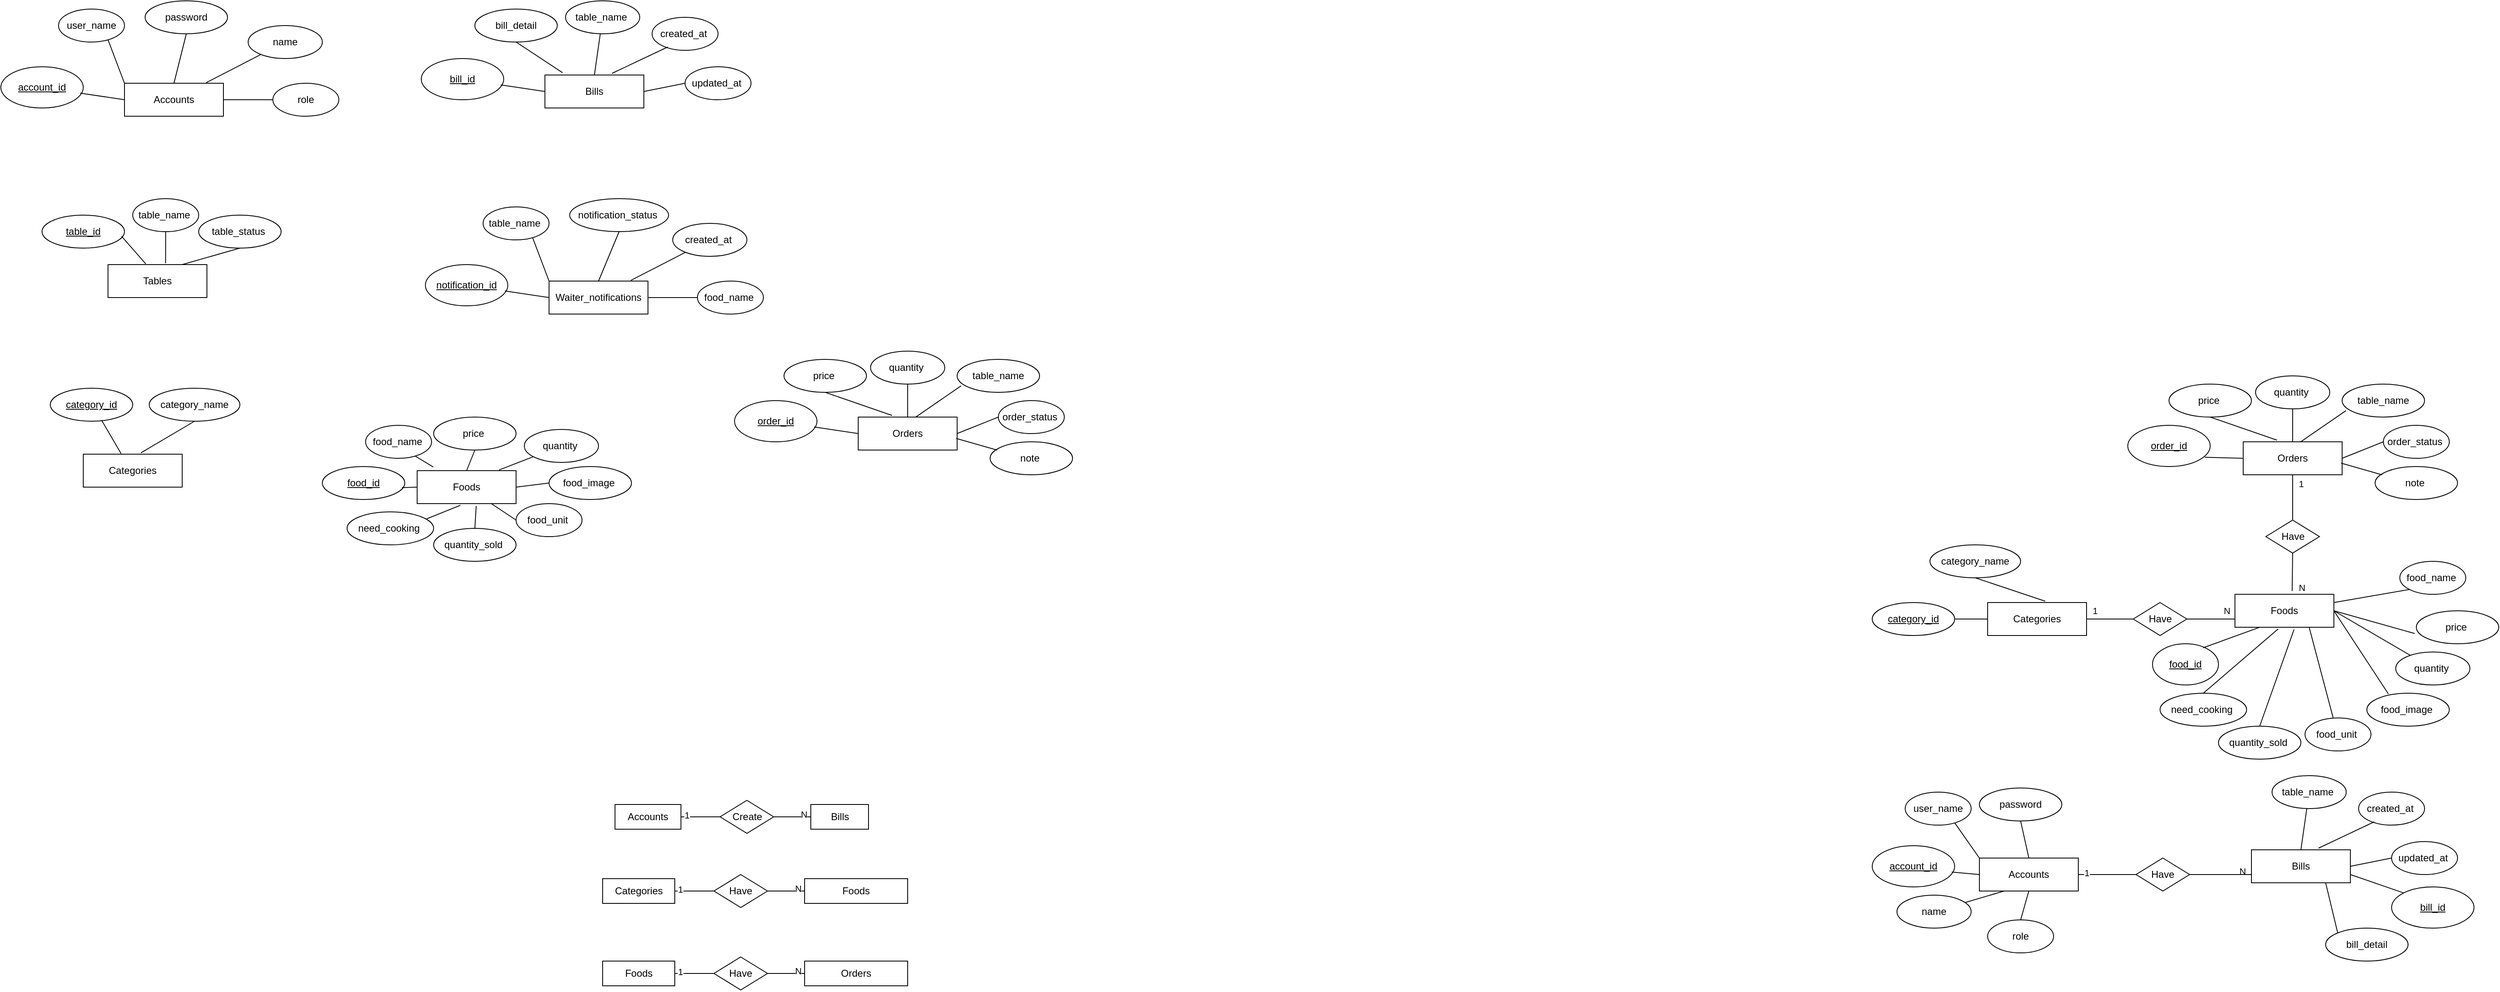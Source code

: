 <mxfile version="24.6.3" type="device">
  <diagram name="Page-1" id="W8HooTnJlvE_5pQ80Tjt">
    <mxGraphModel dx="733" dy="427" grid="1" gridSize="10" guides="1" tooltips="1" connect="1" arrows="1" fold="1" page="1" pageScale="1" pageWidth="850" pageHeight="1100" math="0" shadow="0">
      <root>
        <mxCell id="0" />
        <mxCell id="1" parent="0" />
        <mxCell id="m20pVpVRqxjRQ6zcthfO-1" value="Accounts" style="rounded=0;whiteSpace=wrap;html=1;" vertex="1" parent="1">
          <mxGeometry x="350" y="210" width="120" height="40" as="geometry" />
        </mxCell>
        <mxCell id="m20pVpVRqxjRQ6zcthfO-2" value="&lt;u&gt;account_id&lt;/u&gt;" style="ellipse;whiteSpace=wrap;html=1;" vertex="1" parent="1">
          <mxGeometry x="200" y="190" width="100" height="50" as="geometry" />
        </mxCell>
        <mxCell id="m20pVpVRqxjRQ6zcthfO-3" value="user_name" style="ellipse;whiteSpace=wrap;html=1;" vertex="1" parent="1">
          <mxGeometry x="270" y="120" width="80" height="40" as="geometry" />
        </mxCell>
        <mxCell id="m20pVpVRqxjRQ6zcthfO-4" value="password" style="ellipse;whiteSpace=wrap;html=1;" vertex="1" parent="1">
          <mxGeometry x="375" y="110" width="100" height="40" as="geometry" />
        </mxCell>
        <mxCell id="m20pVpVRqxjRQ6zcthfO-5" value="name" style="ellipse;whiteSpace=wrap;html=1;" vertex="1" parent="1">
          <mxGeometry x="500" y="140" width="90" height="40" as="geometry" />
        </mxCell>
        <mxCell id="m20pVpVRqxjRQ6zcthfO-6" value="role" style="ellipse;whiteSpace=wrap;html=1;" vertex="1" parent="1">
          <mxGeometry x="530" y="210" width="80" height="40" as="geometry" />
        </mxCell>
        <mxCell id="m20pVpVRqxjRQ6zcthfO-7" value="" style="endArrow=none;html=1;rounded=0;exitX=0.964;exitY=0.64;exitDx=0;exitDy=0;exitPerimeter=0;entryX=0;entryY=0.5;entryDx=0;entryDy=0;" edge="1" parent="1" source="m20pVpVRqxjRQ6zcthfO-2" target="m20pVpVRqxjRQ6zcthfO-1">
          <mxGeometry width="50" height="50" relative="1" as="geometry">
            <mxPoint x="340" y="300" as="sourcePoint" />
            <mxPoint x="390" y="250" as="targetPoint" />
          </mxGeometry>
        </mxCell>
        <mxCell id="m20pVpVRqxjRQ6zcthfO-8" value="" style="endArrow=none;html=1;rounded=0;exitX=0.75;exitY=0.93;exitDx=0;exitDy=0;exitPerimeter=0;entryX=0;entryY=0;entryDx=0;entryDy=0;" edge="1" parent="1" source="m20pVpVRqxjRQ6zcthfO-3" target="m20pVpVRqxjRQ6zcthfO-1">
          <mxGeometry width="50" height="50" relative="1" as="geometry">
            <mxPoint x="270" y="350" as="sourcePoint" />
            <mxPoint x="320" y="300" as="targetPoint" />
          </mxGeometry>
        </mxCell>
        <mxCell id="m20pVpVRqxjRQ6zcthfO-9" value="" style="endArrow=none;html=1;rounded=0;exitX=0.5;exitY=1;exitDx=0;exitDy=0;entryX=0.5;entryY=0;entryDx=0;entryDy=0;" edge="1" parent="1" source="m20pVpVRqxjRQ6zcthfO-4" target="m20pVpVRqxjRQ6zcthfO-1">
          <mxGeometry width="50" height="50" relative="1" as="geometry">
            <mxPoint x="340" y="300" as="sourcePoint" />
            <mxPoint x="390" y="250" as="targetPoint" />
          </mxGeometry>
        </mxCell>
        <mxCell id="m20pVpVRqxjRQ6zcthfO-10" value="" style="endArrow=none;html=1;rounded=0;exitX=0.827;exitY=-0.02;exitDx=0;exitDy=0;exitPerimeter=0;" edge="1" parent="1" source="m20pVpVRqxjRQ6zcthfO-1" target="m20pVpVRqxjRQ6zcthfO-5">
          <mxGeometry width="50" height="50" relative="1" as="geometry">
            <mxPoint x="200" y="350" as="sourcePoint" />
            <mxPoint x="250" y="300" as="targetPoint" />
          </mxGeometry>
        </mxCell>
        <mxCell id="m20pVpVRqxjRQ6zcthfO-11" value="" style="endArrow=none;html=1;rounded=0;exitX=1;exitY=0.5;exitDx=0;exitDy=0;entryX=0;entryY=0.5;entryDx=0;entryDy=0;" edge="1" parent="1" source="m20pVpVRqxjRQ6zcthfO-1" target="m20pVpVRqxjRQ6zcthfO-6">
          <mxGeometry width="50" height="50" relative="1" as="geometry">
            <mxPoint x="450" y="380" as="sourcePoint" />
            <mxPoint x="500" y="330" as="targetPoint" />
          </mxGeometry>
        </mxCell>
        <mxCell id="m20pVpVRqxjRQ6zcthfO-12" value="Bills" style="rounded=0;whiteSpace=wrap;html=1;" vertex="1" parent="1">
          <mxGeometry x="860" y="200" width="120" height="40" as="geometry" />
        </mxCell>
        <mxCell id="m20pVpVRqxjRQ6zcthfO-13" value="&lt;u&gt;bill_id&lt;/u&gt;" style="ellipse;whiteSpace=wrap;html=1;" vertex="1" parent="1">
          <mxGeometry x="710" y="180" width="100" height="50" as="geometry" />
        </mxCell>
        <mxCell id="m20pVpVRqxjRQ6zcthfO-15" value="&lt;span style=&quot;text-align: left; text-wrap: nowrap;&quot;&gt;bill_detail&lt;/span&gt;" style="ellipse;whiteSpace=wrap;html=1;" vertex="1" parent="1">
          <mxGeometry x="775" y="120" width="100" height="40" as="geometry" />
        </mxCell>
        <mxCell id="m20pVpVRqxjRQ6zcthfO-16" value="&lt;span style=&quot;text-align: left; text-wrap: nowrap;&quot;&gt;table_name&amp;nbsp;&lt;/span&gt;" style="ellipse;whiteSpace=wrap;html=1;" vertex="1" parent="1">
          <mxGeometry x="885" y="110" width="90" height="40" as="geometry" />
        </mxCell>
        <mxCell id="m20pVpVRqxjRQ6zcthfO-17" value="&lt;span style=&quot;text-align: left; text-wrap: nowrap;&quot;&gt;created_at&amp;nbsp;&lt;/span&gt;" style="ellipse;whiteSpace=wrap;html=1;" vertex="1" parent="1">
          <mxGeometry x="990" y="130" width="80" height="40" as="geometry" />
        </mxCell>
        <mxCell id="m20pVpVRqxjRQ6zcthfO-18" value="" style="endArrow=none;html=1;rounded=0;exitX=0.964;exitY=0.64;exitDx=0;exitDy=0;exitPerimeter=0;entryX=0;entryY=0.5;entryDx=0;entryDy=0;" edge="1" parent="1" source="m20pVpVRqxjRQ6zcthfO-13" target="m20pVpVRqxjRQ6zcthfO-12">
          <mxGeometry width="50" height="50" relative="1" as="geometry">
            <mxPoint x="850" y="290" as="sourcePoint" />
            <mxPoint x="900" y="240" as="targetPoint" />
          </mxGeometry>
        </mxCell>
        <mxCell id="m20pVpVRqxjRQ6zcthfO-20" value="" style="endArrow=none;html=1;rounded=0;exitX=0.5;exitY=1;exitDx=0;exitDy=0;entryX=0.178;entryY=-0.07;entryDx=0;entryDy=0;entryPerimeter=0;" edge="1" parent="1" source="m20pVpVRqxjRQ6zcthfO-15" target="m20pVpVRqxjRQ6zcthfO-12">
          <mxGeometry width="50" height="50" relative="1" as="geometry">
            <mxPoint x="850" y="290" as="sourcePoint" />
            <mxPoint x="900" y="240" as="targetPoint" />
          </mxGeometry>
        </mxCell>
        <mxCell id="m20pVpVRqxjRQ6zcthfO-21" value="" style="endArrow=none;html=1;rounded=0;exitX=0.5;exitY=0;exitDx=0;exitDy=0;" edge="1" parent="1" source="m20pVpVRqxjRQ6zcthfO-12" target="m20pVpVRqxjRQ6zcthfO-16">
          <mxGeometry width="50" height="50" relative="1" as="geometry">
            <mxPoint x="710" y="340" as="sourcePoint" />
            <mxPoint x="760" y="290" as="targetPoint" />
          </mxGeometry>
        </mxCell>
        <mxCell id="m20pVpVRqxjRQ6zcthfO-22" value="" style="endArrow=none;html=1;rounded=0;exitX=0.678;exitY=-0.05;exitDx=0;exitDy=0;entryX=0.238;entryY=0.9;entryDx=0;entryDy=0;exitPerimeter=0;entryPerimeter=0;" edge="1" parent="1" source="m20pVpVRqxjRQ6zcthfO-12" target="m20pVpVRqxjRQ6zcthfO-17">
          <mxGeometry width="50" height="50" relative="1" as="geometry">
            <mxPoint x="960" y="370" as="sourcePoint" />
            <mxPoint x="1010" y="320" as="targetPoint" />
          </mxGeometry>
        </mxCell>
        <mxCell id="m20pVpVRqxjRQ6zcthfO-23" value="&lt;span style=&quot;text-align: left; text-wrap: nowrap;&quot;&gt;updated_at&amp;nbsp;&lt;/span&gt;" style="ellipse;whiteSpace=wrap;html=1;" vertex="1" parent="1">
          <mxGeometry x="1030" y="190" width="80" height="40" as="geometry" />
        </mxCell>
        <mxCell id="m20pVpVRqxjRQ6zcthfO-24" value="" style="endArrow=none;html=1;rounded=0;entryX=1;entryY=0.5;entryDx=0;entryDy=0;exitX=0;exitY=0.5;exitDx=0;exitDy=0;" edge="1" parent="1" source="m20pVpVRqxjRQ6zcthfO-23" target="m20pVpVRqxjRQ6zcthfO-12">
          <mxGeometry width="50" height="50" relative="1" as="geometry">
            <mxPoint x="890" y="350" as="sourcePoint" />
            <mxPoint x="940" y="300" as="targetPoint" />
          </mxGeometry>
        </mxCell>
        <mxCell id="m20pVpVRqxjRQ6zcthfO-25" value="Tables" style="rounded=0;whiteSpace=wrap;html=1;" vertex="1" parent="1">
          <mxGeometry x="330" y="430" width="120" height="40" as="geometry" />
        </mxCell>
        <mxCell id="m20pVpVRqxjRQ6zcthfO-26" value="&lt;u&gt;table_id&lt;/u&gt;" style="ellipse;whiteSpace=wrap;html=1;" vertex="1" parent="1">
          <mxGeometry x="250" y="370" width="100" height="40" as="geometry" />
        </mxCell>
        <mxCell id="m20pVpVRqxjRQ6zcthfO-27" value="&lt;span style=&quot;text-align: left;&quot;&gt;table_name&amp;nbsp;&lt;/span&gt;" style="ellipse;whiteSpace=wrap;html=1;" vertex="1" parent="1">
          <mxGeometry x="360" y="350" width="80" height="40" as="geometry" />
        </mxCell>
        <mxCell id="m20pVpVRqxjRQ6zcthfO-28" value="&lt;span style=&quot;text-align: left;&quot;&gt;table_status&amp;nbsp;&lt;/span&gt;" style="ellipse;whiteSpace=wrap;html=1;" vertex="1" parent="1">
          <mxGeometry x="440" y="370" width="100" height="40" as="geometry" />
        </mxCell>
        <mxCell id="m20pVpVRqxjRQ6zcthfO-31" value="" style="endArrow=none;html=1;rounded=0;exitX=0.964;exitY=0.64;exitDx=0;exitDy=0;exitPerimeter=0;entryX=0.382;entryY=-0.02;entryDx=0;entryDy=0;entryPerimeter=0;" edge="1" parent="1" source="m20pVpVRqxjRQ6zcthfO-26" target="m20pVpVRqxjRQ6zcthfO-25">
          <mxGeometry width="50" height="50" relative="1" as="geometry">
            <mxPoint x="320" y="520" as="sourcePoint" />
            <mxPoint x="370" y="470" as="targetPoint" />
          </mxGeometry>
        </mxCell>
        <mxCell id="m20pVpVRqxjRQ6zcthfO-32" value="" style="endArrow=none;html=1;rounded=0;exitX=0.5;exitY=1;exitDx=0;exitDy=0;entryX=0.582;entryY=-0.04;entryDx=0;entryDy=0;entryPerimeter=0;" edge="1" parent="1" source="m20pVpVRqxjRQ6zcthfO-27" target="m20pVpVRqxjRQ6zcthfO-25">
          <mxGeometry width="50" height="50" relative="1" as="geometry">
            <mxPoint x="250" y="570" as="sourcePoint" />
            <mxPoint x="400" y="420" as="targetPoint" />
          </mxGeometry>
        </mxCell>
        <mxCell id="m20pVpVRqxjRQ6zcthfO-33" value="" style="endArrow=none;html=1;rounded=0;exitX=0.5;exitY=1;exitDx=0;exitDy=0;entryX=0.75;entryY=0;entryDx=0;entryDy=0;" edge="1" parent="1" source="m20pVpVRqxjRQ6zcthfO-28" target="m20pVpVRqxjRQ6zcthfO-25">
          <mxGeometry width="50" height="50" relative="1" as="geometry">
            <mxPoint x="320" y="520" as="sourcePoint" />
            <mxPoint x="370" y="470" as="targetPoint" />
          </mxGeometry>
        </mxCell>
        <mxCell id="m20pVpVRqxjRQ6zcthfO-36" value="&lt;span style=&quot;text-wrap: nowrap;&quot;&gt;Waiter_notifications&lt;/span&gt;" style="rounded=0;whiteSpace=wrap;html=1;" vertex="1" parent="1">
          <mxGeometry x="865" y="450" width="120" height="40" as="geometry" />
        </mxCell>
        <mxCell id="m20pVpVRqxjRQ6zcthfO-37" value="&lt;u&gt;notification_id&lt;/u&gt;" style="ellipse;whiteSpace=wrap;html=1;" vertex="1" parent="1">
          <mxGeometry x="715" y="430" width="100" height="50" as="geometry" />
        </mxCell>
        <mxCell id="m20pVpVRqxjRQ6zcthfO-38" value="&lt;span style=&quot;text-align: left;&quot;&gt;table_name&amp;nbsp;&lt;/span&gt;" style="ellipse;whiteSpace=wrap;html=1;" vertex="1" parent="1">
          <mxGeometry x="785" y="360" width="80" height="40" as="geometry" />
        </mxCell>
        <mxCell id="m20pVpVRqxjRQ6zcthfO-39" value="&lt;span style=&quot;text-align: left;&quot;&gt;notification_status&amp;nbsp;&lt;/span&gt;" style="ellipse;whiteSpace=wrap;html=1;" vertex="1" parent="1">
          <mxGeometry x="890" y="350" width="120" height="40" as="geometry" />
        </mxCell>
        <mxCell id="m20pVpVRqxjRQ6zcthfO-40" value="&lt;span style=&quot;text-align: left; text-wrap: nowrap;&quot;&gt;created_at&amp;nbsp;&lt;/span&gt;" style="ellipse;whiteSpace=wrap;html=1;" vertex="1" parent="1">
          <mxGeometry x="1015" y="380" width="90" height="40" as="geometry" />
        </mxCell>
        <mxCell id="m20pVpVRqxjRQ6zcthfO-41" value="&lt;span style=&quot;text-align: left;&quot;&gt;food_name&amp;nbsp;&lt;/span&gt;" style="ellipse;whiteSpace=wrap;html=1;" vertex="1" parent="1">
          <mxGeometry x="1045" y="450" width="80" height="40" as="geometry" />
        </mxCell>
        <mxCell id="m20pVpVRqxjRQ6zcthfO-42" value="" style="endArrow=none;html=1;rounded=0;exitX=0.964;exitY=0.64;exitDx=0;exitDy=0;exitPerimeter=0;entryX=0;entryY=0.5;entryDx=0;entryDy=0;" edge="1" parent="1" source="m20pVpVRqxjRQ6zcthfO-37" target="m20pVpVRqxjRQ6zcthfO-36">
          <mxGeometry width="50" height="50" relative="1" as="geometry">
            <mxPoint x="855" y="540" as="sourcePoint" />
            <mxPoint x="905" y="490" as="targetPoint" />
          </mxGeometry>
        </mxCell>
        <mxCell id="m20pVpVRqxjRQ6zcthfO-43" value="" style="endArrow=none;html=1;rounded=0;exitX=0.75;exitY=0.93;exitDx=0;exitDy=0;exitPerimeter=0;entryX=0;entryY=0;entryDx=0;entryDy=0;" edge="1" parent="1" source="m20pVpVRqxjRQ6zcthfO-38" target="m20pVpVRqxjRQ6zcthfO-36">
          <mxGeometry width="50" height="50" relative="1" as="geometry">
            <mxPoint x="785" y="590" as="sourcePoint" />
            <mxPoint x="835" y="540" as="targetPoint" />
          </mxGeometry>
        </mxCell>
        <mxCell id="m20pVpVRqxjRQ6zcthfO-44" value="" style="endArrow=none;html=1;rounded=0;exitX=0.5;exitY=1;exitDx=0;exitDy=0;entryX=0.5;entryY=0;entryDx=0;entryDy=0;" edge="1" parent="1" source="m20pVpVRqxjRQ6zcthfO-39" target="m20pVpVRqxjRQ6zcthfO-36">
          <mxGeometry width="50" height="50" relative="1" as="geometry">
            <mxPoint x="855" y="540" as="sourcePoint" />
            <mxPoint x="905" y="490" as="targetPoint" />
          </mxGeometry>
        </mxCell>
        <mxCell id="m20pVpVRqxjRQ6zcthfO-45" value="" style="endArrow=none;html=1;rounded=0;exitX=0.827;exitY=-0.02;exitDx=0;exitDy=0;exitPerimeter=0;" edge="1" parent="1" source="m20pVpVRqxjRQ6zcthfO-36" target="m20pVpVRqxjRQ6zcthfO-40">
          <mxGeometry width="50" height="50" relative="1" as="geometry">
            <mxPoint x="715" y="590" as="sourcePoint" />
            <mxPoint x="765" y="540" as="targetPoint" />
          </mxGeometry>
        </mxCell>
        <mxCell id="m20pVpVRqxjRQ6zcthfO-46" value="" style="endArrow=none;html=1;rounded=0;exitX=1;exitY=0.5;exitDx=0;exitDy=0;entryX=0;entryY=0.5;entryDx=0;entryDy=0;" edge="1" parent="1" source="m20pVpVRqxjRQ6zcthfO-36" target="m20pVpVRqxjRQ6zcthfO-41">
          <mxGeometry width="50" height="50" relative="1" as="geometry">
            <mxPoint x="965" y="620" as="sourcePoint" />
            <mxPoint x="1015" y="570" as="targetPoint" />
          </mxGeometry>
        </mxCell>
        <mxCell id="m20pVpVRqxjRQ6zcthfO-49" value="Categories" style="rounded=0;whiteSpace=wrap;html=1;" vertex="1" parent="1">
          <mxGeometry x="300" y="660" width="120" height="40" as="geometry" />
        </mxCell>
        <mxCell id="m20pVpVRqxjRQ6zcthfO-50" value="&lt;u&gt;category_id&lt;/u&gt;" style="ellipse;whiteSpace=wrap;html=1;" vertex="1" parent="1">
          <mxGeometry x="260" y="580" width="100" height="40" as="geometry" />
        </mxCell>
        <mxCell id="m20pVpVRqxjRQ6zcthfO-51" value="category_name" style="ellipse;whiteSpace=wrap;html=1;" vertex="1" parent="1">
          <mxGeometry x="380" y="580" width="110" height="40" as="geometry" />
        </mxCell>
        <mxCell id="m20pVpVRqxjRQ6zcthfO-53" value="" style="endArrow=none;html=1;rounded=0;exitX=0.622;exitY=0.968;exitDx=0;exitDy=0;exitPerimeter=0;entryX=0.382;entryY=-0.02;entryDx=0;entryDy=0;entryPerimeter=0;" edge="1" parent="1" source="m20pVpVRqxjRQ6zcthfO-50" target="m20pVpVRqxjRQ6zcthfO-49">
          <mxGeometry width="50" height="50" relative="1" as="geometry">
            <mxPoint x="290" y="750" as="sourcePoint" />
            <mxPoint x="340" y="700" as="targetPoint" />
          </mxGeometry>
        </mxCell>
        <mxCell id="m20pVpVRqxjRQ6zcthfO-54" value="" style="endArrow=none;html=1;rounded=0;exitX=0.5;exitY=1;exitDx=0;exitDy=0;entryX=0.582;entryY=-0.04;entryDx=0;entryDy=0;entryPerimeter=0;" edge="1" parent="1" source="m20pVpVRqxjRQ6zcthfO-51" target="m20pVpVRqxjRQ6zcthfO-49">
          <mxGeometry width="50" height="50" relative="1" as="geometry">
            <mxPoint x="220" y="800" as="sourcePoint" />
            <mxPoint x="370" y="650" as="targetPoint" />
          </mxGeometry>
        </mxCell>
        <mxCell id="m20pVpVRqxjRQ6zcthfO-56" value="Foods" style="rounded=0;whiteSpace=wrap;html=1;" vertex="1" parent="1">
          <mxGeometry x="705" y="680" width="120" height="40" as="geometry" />
        </mxCell>
        <mxCell id="m20pVpVRqxjRQ6zcthfO-57" value="&lt;u&gt;food_id&lt;/u&gt;" style="ellipse;whiteSpace=wrap;html=1;" vertex="1" parent="1">
          <mxGeometry x="590" y="675" width="100" height="40" as="geometry" />
        </mxCell>
        <mxCell id="m20pVpVRqxjRQ6zcthfO-58" value="&lt;span style=&quot;text-align: left; text-wrap: nowrap;&quot;&gt;food_name&amp;nbsp;&lt;/span&gt;" style="ellipse;whiteSpace=wrap;html=1;" vertex="1" parent="1">
          <mxGeometry x="642.5" y="625" width="80" height="40" as="geometry" />
        </mxCell>
        <mxCell id="m20pVpVRqxjRQ6zcthfO-59" value="&lt;span style=&quot;text-align: left; text-wrap: nowrap;&quot;&gt;price&amp;nbsp;&lt;/span&gt;" style="ellipse;whiteSpace=wrap;html=1;" vertex="1" parent="1">
          <mxGeometry x="725" y="615" width="100" height="40" as="geometry" />
        </mxCell>
        <mxCell id="m20pVpVRqxjRQ6zcthfO-60" value="&lt;span style=&quot;text-align: left; text-wrap: nowrap;&quot;&gt;quantity&amp;nbsp;&lt;/span&gt;" style="ellipse;whiteSpace=wrap;html=1;" vertex="1" parent="1">
          <mxGeometry x="835" y="630" width="90" height="40" as="geometry" />
        </mxCell>
        <mxCell id="m20pVpVRqxjRQ6zcthfO-61" value="&lt;span style=&quot;text-align: left; text-wrap: nowrap;&quot;&gt;need_cooking&amp;nbsp;&lt;/span&gt;" style="ellipse;whiteSpace=wrap;html=1;" vertex="1" parent="1">
          <mxGeometry x="620" y="730" width="105" height="40" as="geometry" />
        </mxCell>
        <mxCell id="m20pVpVRqxjRQ6zcthfO-62" value="" style="endArrow=none;html=1;rounded=0;exitX=0.964;exitY=0.64;exitDx=0;exitDy=0;exitPerimeter=0;entryX=0;entryY=0.5;entryDx=0;entryDy=0;" edge="1" parent="1" source="m20pVpVRqxjRQ6zcthfO-57" target="m20pVpVRqxjRQ6zcthfO-56">
          <mxGeometry width="50" height="50" relative="1" as="geometry">
            <mxPoint x="695" y="770" as="sourcePoint" />
            <mxPoint x="745" y="720" as="targetPoint" />
          </mxGeometry>
        </mxCell>
        <mxCell id="m20pVpVRqxjRQ6zcthfO-63" value="" style="endArrow=none;html=1;rounded=0;exitX=0.75;exitY=0.93;exitDx=0;exitDy=0;exitPerimeter=0;entryX=0.163;entryY=-0.11;entryDx=0;entryDy=0;entryPerimeter=0;" edge="1" parent="1" source="m20pVpVRqxjRQ6zcthfO-58" target="m20pVpVRqxjRQ6zcthfO-56">
          <mxGeometry width="50" height="50" relative="1" as="geometry">
            <mxPoint x="625" y="820" as="sourcePoint" />
            <mxPoint x="675" y="770" as="targetPoint" />
          </mxGeometry>
        </mxCell>
        <mxCell id="m20pVpVRqxjRQ6zcthfO-64" value="" style="endArrow=none;html=1;rounded=0;exitX=0.5;exitY=1;exitDx=0;exitDy=0;entryX=0.5;entryY=0;entryDx=0;entryDy=0;" edge="1" parent="1" source="m20pVpVRqxjRQ6zcthfO-59" target="m20pVpVRqxjRQ6zcthfO-56">
          <mxGeometry width="50" height="50" relative="1" as="geometry">
            <mxPoint x="695" y="770" as="sourcePoint" />
            <mxPoint x="745" y="720" as="targetPoint" />
          </mxGeometry>
        </mxCell>
        <mxCell id="m20pVpVRqxjRQ6zcthfO-65" value="" style="endArrow=none;html=1;rounded=0;exitX=0.827;exitY=-0.02;exitDx=0;exitDy=0;exitPerimeter=0;" edge="1" parent="1" source="m20pVpVRqxjRQ6zcthfO-56" target="m20pVpVRqxjRQ6zcthfO-60">
          <mxGeometry width="50" height="50" relative="1" as="geometry">
            <mxPoint x="555" y="820" as="sourcePoint" />
            <mxPoint x="605" y="770" as="targetPoint" />
          </mxGeometry>
        </mxCell>
        <mxCell id="m20pVpVRqxjRQ6zcthfO-66" value="" style="endArrow=none;html=1;rounded=0;exitX=0.437;exitY=1.05;exitDx=0;exitDy=0;exitPerimeter=0;entryX=0.919;entryY=0.212;entryDx=0;entryDy=0;entryPerimeter=0;" edge="1" parent="1" source="m20pVpVRqxjRQ6zcthfO-56" target="m20pVpVRqxjRQ6zcthfO-61">
          <mxGeometry width="50" height="50" relative="1" as="geometry">
            <mxPoint x="805" y="850" as="sourcePoint" />
            <mxPoint x="680" y="730" as="targetPoint" />
          </mxGeometry>
        </mxCell>
        <mxCell id="m20pVpVRqxjRQ6zcthfO-67" value="&lt;span style=&quot;text-align: left; text-wrap: nowrap;&quot;&gt;food_unit&amp;nbsp;&lt;/span&gt;" style="ellipse;whiteSpace=wrap;html=1;" vertex="1" parent="1">
          <mxGeometry x="825" y="720" width="80" height="40" as="geometry" />
        </mxCell>
        <mxCell id="m20pVpVRqxjRQ6zcthfO-68" value="" style="endArrow=none;html=1;rounded=0;entryX=0.75;entryY=1;entryDx=0;entryDy=0;exitX=0;exitY=0.5;exitDx=0;exitDy=0;" edge="1" parent="1" source="m20pVpVRqxjRQ6zcthfO-67" target="m20pVpVRqxjRQ6zcthfO-56">
          <mxGeometry width="50" height="50" relative="1" as="geometry">
            <mxPoint x="735" y="830" as="sourcePoint" />
            <mxPoint x="785" y="780" as="targetPoint" />
          </mxGeometry>
        </mxCell>
        <mxCell id="m20pVpVRqxjRQ6zcthfO-69" value="&lt;span style=&quot;text-align: left; text-wrap: nowrap;&quot;&gt;quantity_sold&amp;nbsp;&lt;/span&gt;" style="ellipse;whiteSpace=wrap;html=1;" vertex="1" parent="1">
          <mxGeometry x="725" y="750" width="100" height="40" as="geometry" />
        </mxCell>
        <mxCell id="m20pVpVRqxjRQ6zcthfO-70" value="&lt;span style=&quot;color: rgba(0, 0, 0, 0); font-family: monospace; font-size: 0px; text-align: start; text-wrap: nowrap;&quot;&gt;%3CmxGraphModel%3E%3Croot%3E%3CmxCell%20id%3D%220%22%2F%3E%3CmxCell%20id%3D%221%22%20parent%3D%220%22%2F%3E%3CmxCell%20id%3D%222%22%20value%3D%22%26lt%3Bspan%20style%3D%26quot%3Btext-align%3A%20left%3B%20text-wrap%3A%20nowrap%3B%26quot%3B%26gt%3Bquantity_sold%26amp%3Bnbsp%3B%26lt%3B%2Fspan%26gt%3B%22%20style%3D%22ellipse%3BwhiteSpace%3Dwrap%3Bhtml%3D1%3B%22%20vertex%3D%221%22%20parent%3D%221%22%3E%3CmxGeometry%20x%3D%22725%22%20y%3D%22780%22%20width%3D%22100%22%20height%3D%2240%22%20as%3D%22geometry%22%2F%3E%3C%2FmxCell%3E%3C%2Froot%3E%3C%2FmxGraphModel%3E&lt;/span&gt;&lt;span style=&quot;text-align: left; text-wrap: nowrap;&quot;&gt;food_image&amp;nbsp;&lt;/span&gt;" style="ellipse;whiteSpace=wrap;html=1;" vertex="1" parent="1">
          <mxGeometry x="865" y="675" width="100" height="40" as="geometry" />
        </mxCell>
        <mxCell id="m20pVpVRqxjRQ6zcthfO-71" value="" style="endArrow=none;html=1;rounded=0;exitX=1;exitY=0.5;exitDx=0;exitDy=0;entryX=0;entryY=0.5;entryDx=0;entryDy=0;" edge="1" parent="1" source="m20pVpVRqxjRQ6zcthfO-56" target="m20pVpVRqxjRQ6zcthfO-70">
          <mxGeometry width="50" height="50" relative="1" as="geometry">
            <mxPoint x="920" y="900" as="sourcePoint" />
            <mxPoint x="970" y="850" as="targetPoint" />
          </mxGeometry>
        </mxCell>
        <mxCell id="m20pVpVRqxjRQ6zcthfO-72" value="" style="endArrow=none;html=1;rounded=0;entryX=0.597;entryY=1.07;entryDx=0;entryDy=0;entryPerimeter=0;exitX=0.5;exitY=0;exitDx=0;exitDy=0;" edge="1" parent="1" source="m20pVpVRqxjRQ6zcthfO-69" target="m20pVpVRqxjRQ6zcthfO-56">
          <mxGeometry width="50" height="50" relative="1" as="geometry">
            <mxPoint x="720" y="890" as="sourcePoint" />
            <mxPoint x="770" y="840" as="targetPoint" />
          </mxGeometry>
        </mxCell>
        <mxCell id="m20pVpVRqxjRQ6zcthfO-73" value="Orders" style="rounded=0;whiteSpace=wrap;html=1;" vertex="1" parent="1">
          <mxGeometry x="1240" y="615" width="120" height="40" as="geometry" />
        </mxCell>
        <mxCell id="m20pVpVRqxjRQ6zcthfO-74" value="&lt;u&gt;order_id&lt;/u&gt;" style="ellipse;whiteSpace=wrap;html=1;" vertex="1" parent="1">
          <mxGeometry x="1090" y="595" width="100" height="50" as="geometry" />
        </mxCell>
        <mxCell id="m20pVpVRqxjRQ6zcthfO-76" value="&lt;span style=&quot;text-align: left; text-wrap: nowrap;&quot;&gt;price&amp;nbsp;&lt;/span&gt;" style="ellipse;whiteSpace=wrap;html=1;" vertex="1" parent="1">
          <mxGeometry x="1150" y="545" width="100" height="40" as="geometry" />
        </mxCell>
        <mxCell id="m20pVpVRqxjRQ6zcthfO-77" value="&lt;span style=&quot;text-align: left; text-wrap: nowrap;&quot;&gt;quantity&amp;nbsp;&lt;/span&gt;" style="ellipse;whiteSpace=wrap;html=1;" vertex="1" parent="1">
          <mxGeometry x="1255" y="535" width="90" height="40" as="geometry" />
        </mxCell>
        <mxCell id="m20pVpVRqxjRQ6zcthfO-79" value="" style="endArrow=none;html=1;rounded=0;exitX=0.964;exitY=0.64;exitDx=0;exitDy=0;exitPerimeter=0;entryX=0;entryY=0.5;entryDx=0;entryDy=0;" edge="1" parent="1" source="m20pVpVRqxjRQ6zcthfO-74" target="m20pVpVRqxjRQ6zcthfO-73">
          <mxGeometry width="50" height="50" relative="1" as="geometry">
            <mxPoint x="1230" y="705" as="sourcePoint" />
            <mxPoint x="1280" y="655" as="targetPoint" />
          </mxGeometry>
        </mxCell>
        <mxCell id="m20pVpVRqxjRQ6zcthfO-81" value="" style="endArrow=none;html=1;rounded=0;exitX=0.5;exitY=1;exitDx=0;exitDy=0;" edge="1" parent="1" source="m20pVpVRqxjRQ6zcthfO-76">
          <mxGeometry width="50" height="50" relative="1" as="geometry">
            <mxPoint x="1230" y="705" as="sourcePoint" />
            <mxPoint x="1281" y="613" as="targetPoint" />
          </mxGeometry>
        </mxCell>
        <mxCell id="m20pVpVRqxjRQ6zcthfO-82" value="" style="endArrow=none;html=1;rounded=0;exitX=0.5;exitY=0;exitDx=0;exitDy=0;" edge="1" parent="1" source="m20pVpVRqxjRQ6zcthfO-73" target="m20pVpVRqxjRQ6zcthfO-77">
          <mxGeometry width="50" height="50" relative="1" as="geometry">
            <mxPoint x="1090" y="755" as="sourcePoint" />
            <mxPoint x="1140" y="705" as="targetPoint" />
          </mxGeometry>
        </mxCell>
        <mxCell id="m20pVpVRqxjRQ6zcthfO-84" value="&lt;span style=&quot;text-align: left; text-wrap: nowrap;&quot;&gt;order_status&amp;nbsp;&lt;/span&gt;" style="ellipse;whiteSpace=wrap;html=1;" vertex="1" parent="1">
          <mxGeometry x="1410" y="595" width="80" height="40" as="geometry" />
        </mxCell>
        <mxCell id="m20pVpVRqxjRQ6zcthfO-85" value="" style="endArrow=none;html=1;rounded=0;entryX=1;entryY=0.5;entryDx=0;entryDy=0;exitX=0;exitY=0.5;exitDx=0;exitDy=0;" edge="1" parent="1" source="m20pVpVRqxjRQ6zcthfO-84" target="m20pVpVRqxjRQ6zcthfO-73">
          <mxGeometry width="50" height="50" relative="1" as="geometry">
            <mxPoint x="1270" y="765" as="sourcePoint" />
            <mxPoint x="1320" y="715" as="targetPoint" />
          </mxGeometry>
        </mxCell>
        <mxCell id="m20pVpVRqxjRQ6zcthfO-86" value="&lt;span style=&quot;text-align: left; text-wrap: nowrap;&quot;&gt;note&amp;nbsp;&lt;/span&gt;" style="ellipse;whiteSpace=wrap;html=1;" vertex="1" parent="1">
          <mxGeometry x="1400" y="645" width="100" height="40" as="geometry" />
        </mxCell>
        <mxCell id="m20pVpVRqxjRQ6zcthfO-87" value="table_name" style="ellipse;whiteSpace=wrap;html=1;" vertex="1" parent="1">
          <mxGeometry x="1360" y="545" width="100" height="40" as="geometry" />
        </mxCell>
        <mxCell id="m20pVpVRqxjRQ6zcthfO-88" value="" style="endArrow=none;html=1;rounded=0;exitX=0.578;exitY=0.007;exitDx=0;exitDy=0;entryX=0.047;entryY=0.804;entryDx=0;entryDy=0;exitPerimeter=0;entryPerimeter=0;" edge="1" parent="1" source="m20pVpVRqxjRQ6zcthfO-73" target="m20pVpVRqxjRQ6zcthfO-87">
          <mxGeometry width="50" height="50" relative="1" as="geometry">
            <mxPoint x="1455" y="835" as="sourcePoint" />
            <mxPoint x="1505" y="785" as="targetPoint" />
          </mxGeometry>
        </mxCell>
        <mxCell id="m20pVpVRqxjRQ6zcthfO-89" value="" style="endArrow=none;html=1;rounded=0;entryX=0.99;entryY=0.647;entryDx=0;entryDy=0;entryPerimeter=0;exitX=0.087;exitY=0.254;exitDx=0;exitDy=0;exitPerimeter=0;" edge="1" parent="1" source="m20pVpVRqxjRQ6zcthfO-86" target="m20pVpVRqxjRQ6zcthfO-73">
          <mxGeometry width="50" height="50" relative="1" as="geometry">
            <mxPoint x="1255" y="825" as="sourcePoint" />
            <mxPoint x="1305" y="775" as="targetPoint" />
          </mxGeometry>
        </mxCell>
        <mxCell id="m20pVpVRqxjRQ6zcthfO-90" value="Accounts" style="rounded=0;whiteSpace=wrap;html=1;" vertex="1" parent="1">
          <mxGeometry x="945" y="1085" width="80" height="30" as="geometry" />
        </mxCell>
        <mxCell id="m20pVpVRqxjRQ6zcthfO-91" value="Create" style="rhombus;whiteSpace=wrap;html=1;" vertex="1" parent="1">
          <mxGeometry x="1072.5" y="1080" width="65" height="40" as="geometry" />
        </mxCell>
        <mxCell id="m20pVpVRqxjRQ6zcthfO-92" value="Bills" style="rounded=0;whiteSpace=wrap;html=1;" vertex="1" parent="1">
          <mxGeometry x="1182.5" y="1085" width="70" height="30" as="geometry" />
        </mxCell>
        <mxCell id="m20pVpVRqxjRQ6zcthfO-93" value="" style="endArrow=none;html=1;rounded=0;exitX=1;exitY=0.5;exitDx=0;exitDy=0;entryX=0;entryY=0.5;entryDx=0;entryDy=0;" edge="1" parent="1" source="m20pVpVRqxjRQ6zcthfO-90" target="m20pVpVRqxjRQ6zcthfO-91">
          <mxGeometry width="50" height="50" relative="1" as="geometry">
            <mxPoint x="945" y="1050" as="sourcePoint" />
            <mxPoint x="995" y="1000" as="targetPoint" />
          </mxGeometry>
        </mxCell>
        <mxCell id="m20pVpVRqxjRQ6zcthfO-94" value="1" style="edgeLabel;html=1;align=center;verticalAlign=middle;resizable=0;points=[];" vertex="1" connectable="0" parent="m20pVpVRqxjRQ6zcthfO-93">
          <mxGeometry x="-0.722" y="2" relative="1" as="geometry">
            <mxPoint as="offset" />
          </mxGeometry>
        </mxCell>
        <mxCell id="m20pVpVRqxjRQ6zcthfO-95" value="" style="endArrow=none;html=1;rounded=0;exitX=1;exitY=0.5;exitDx=0;exitDy=0;entryX=0;entryY=0.5;entryDx=0;entryDy=0;" edge="1" parent="1" source="m20pVpVRqxjRQ6zcthfO-91" target="m20pVpVRqxjRQ6zcthfO-92">
          <mxGeometry width="50" height="50" relative="1" as="geometry">
            <mxPoint x="1205" y="1040" as="sourcePoint" />
            <mxPoint x="1255" y="990" as="targetPoint" />
          </mxGeometry>
        </mxCell>
        <mxCell id="m20pVpVRqxjRQ6zcthfO-96" value="N" style="edgeLabel;html=1;align=center;verticalAlign=middle;resizable=0;points=[];" vertex="1" connectable="0" parent="m20pVpVRqxjRQ6zcthfO-95">
          <mxGeometry x="0.627" y="3" relative="1" as="geometry">
            <mxPoint as="offset" />
          </mxGeometry>
        </mxCell>
        <mxCell id="m20pVpVRqxjRQ6zcthfO-111" value="Categories" style="rounded=0;whiteSpace=wrap;html=1;" vertex="1" parent="1">
          <mxGeometry x="930" y="1175" width="87.5" height="30" as="geometry" />
        </mxCell>
        <mxCell id="m20pVpVRqxjRQ6zcthfO-112" value="Have" style="rhombus;whiteSpace=wrap;html=1;" vertex="1" parent="1">
          <mxGeometry x="1065" y="1170" width="65" height="40" as="geometry" />
        </mxCell>
        <mxCell id="m20pVpVRqxjRQ6zcthfO-113" value="Foods" style="rounded=0;whiteSpace=wrap;html=1;" vertex="1" parent="1">
          <mxGeometry x="1175" y="1175" width="125" height="30" as="geometry" />
        </mxCell>
        <mxCell id="m20pVpVRqxjRQ6zcthfO-114" value="" style="endArrow=none;html=1;rounded=0;exitX=1;exitY=0.5;exitDx=0;exitDy=0;entryX=0;entryY=0.5;entryDx=0;entryDy=0;" edge="1" parent="1" source="m20pVpVRqxjRQ6zcthfO-111" target="m20pVpVRqxjRQ6zcthfO-112">
          <mxGeometry width="50" height="50" relative="1" as="geometry">
            <mxPoint x="937.5" y="1140" as="sourcePoint" />
            <mxPoint x="987.5" y="1090" as="targetPoint" />
          </mxGeometry>
        </mxCell>
        <mxCell id="m20pVpVRqxjRQ6zcthfO-115" value="1" style="edgeLabel;html=1;align=center;verticalAlign=middle;resizable=0;points=[];" vertex="1" connectable="0" parent="m20pVpVRqxjRQ6zcthfO-114">
          <mxGeometry x="-0.722" y="2" relative="1" as="geometry">
            <mxPoint as="offset" />
          </mxGeometry>
        </mxCell>
        <mxCell id="m20pVpVRqxjRQ6zcthfO-116" value="" style="endArrow=none;html=1;rounded=0;exitX=1;exitY=0.5;exitDx=0;exitDy=0;entryX=0;entryY=0.5;entryDx=0;entryDy=0;" edge="1" parent="1" source="m20pVpVRqxjRQ6zcthfO-112" target="m20pVpVRqxjRQ6zcthfO-113">
          <mxGeometry width="50" height="50" relative="1" as="geometry">
            <mxPoint x="1197.5" y="1130" as="sourcePoint" />
            <mxPoint x="1247.5" y="1080" as="targetPoint" />
          </mxGeometry>
        </mxCell>
        <mxCell id="m20pVpVRqxjRQ6zcthfO-117" value="N" style="edgeLabel;html=1;align=center;verticalAlign=middle;resizable=0;points=[];" vertex="1" connectable="0" parent="m20pVpVRqxjRQ6zcthfO-116">
          <mxGeometry x="0.627" y="3" relative="1" as="geometry">
            <mxPoint as="offset" />
          </mxGeometry>
        </mxCell>
        <mxCell id="m20pVpVRqxjRQ6zcthfO-118" value="&lt;br&gt;&lt;span style=&quot;color: rgb(0, 0, 0); font-family: Helvetica; font-size: 12px; font-style: normal; font-variant-ligatures: normal; font-variant-caps: normal; font-weight: 400; letter-spacing: normal; orphans: 2; text-indent: 0px; text-transform: none; widows: 2; word-spacing: 0px; -webkit-text-stroke-width: 0px; white-space: normal; background-color: rgb(251, 251, 251); text-decoration-thickness: initial; text-decoration-style: initial; text-decoration-color: initial; float: none; display: inline !important;&quot;&gt;Foods&lt;/span&gt;&lt;div&gt;&lt;br/&gt;&lt;/div&gt;" style="rounded=0;whiteSpace=wrap;html=1;align=center;" vertex="1" parent="1">
          <mxGeometry x="930" y="1275" width="87.5" height="30" as="geometry" />
        </mxCell>
        <mxCell id="m20pVpVRqxjRQ6zcthfO-119" value="Have" style="rhombus;whiteSpace=wrap;html=1;" vertex="1" parent="1">
          <mxGeometry x="1065" y="1270" width="65" height="40" as="geometry" />
        </mxCell>
        <mxCell id="m20pVpVRqxjRQ6zcthfO-120" value="Orders" style="rounded=0;whiteSpace=wrap;html=1;" vertex="1" parent="1">
          <mxGeometry x="1175" y="1275" width="125" height="30" as="geometry" />
        </mxCell>
        <mxCell id="m20pVpVRqxjRQ6zcthfO-121" value="" style="endArrow=none;html=1;rounded=0;exitX=1;exitY=0.5;exitDx=0;exitDy=0;entryX=0;entryY=0.5;entryDx=0;entryDy=0;" edge="1" parent="1" source="m20pVpVRqxjRQ6zcthfO-118" target="m20pVpVRqxjRQ6zcthfO-119">
          <mxGeometry width="50" height="50" relative="1" as="geometry">
            <mxPoint x="937.5" y="1240" as="sourcePoint" />
            <mxPoint x="987.5" y="1190" as="targetPoint" />
          </mxGeometry>
        </mxCell>
        <mxCell id="m20pVpVRqxjRQ6zcthfO-122" value="1" style="edgeLabel;html=1;align=center;verticalAlign=middle;resizable=0;points=[];" vertex="1" connectable="0" parent="m20pVpVRqxjRQ6zcthfO-121">
          <mxGeometry x="-0.722" y="2" relative="1" as="geometry">
            <mxPoint as="offset" />
          </mxGeometry>
        </mxCell>
        <mxCell id="m20pVpVRqxjRQ6zcthfO-123" value="" style="endArrow=none;html=1;rounded=0;exitX=1;exitY=0.5;exitDx=0;exitDy=0;entryX=0;entryY=0.5;entryDx=0;entryDy=0;" edge="1" parent="1" source="m20pVpVRqxjRQ6zcthfO-119" target="m20pVpVRqxjRQ6zcthfO-120">
          <mxGeometry width="50" height="50" relative="1" as="geometry">
            <mxPoint x="1197.5" y="1230" as="sourcePoint" />
            <mxPoint x="1247.5" y="1180" as="targetPoint" />
          </mxGeometry>
        </mxCell>
        <mxCell id="m20pVpVRqxjRQ6zcthfO-124" value="N" style="edgeLabel;html=1;align=center;verticalAlign=middle;resizable=0;points=[];" vertex="1" connectable="0" parent="m20pVpVRqxjRQ6zcthfO-123">
          <mxGeometry x="0.627" y="3" relative="1" as="geometry">
            <mxPoint as="offset" />
          </mxGeometry>
        </mxCell>
        <mxCell id="m20pVpVRqxjRQ6zcthfO-125" value="Accounts" style="rounded=0;whiteSpace=wrap;html=1;" vertex="1" parent="1">
          <mxGeometry x="2600" y="1150" width="120" height="40" as="geometry" />
        </mxCell>
        <mxCell id="m20pVpVRqxjRQ6zcthfO-126" value="&lt;u&gt;account_id&lt;/u&gt;" style="ellipse;whiteSpace=wrap;html=1;" vertex="1" parent="1">
          <mxGeometry x="2470" y="1135" width="100" height="50" as="geometry" />
        </mxCell>
        <mxCell id="m20pVpVRqxjRQ6zcthfO-127" value="user_name" style="ellipse;whiteSpace=wrap;html=1;" vertex="1" parent="1">
          <mxGeometry x="2510" y="1070" width="80" height="40" as="geometry" />
        </mxCell>
        <mxCell id="m20pVpVRqxjRQ6zcthfO-128" value="password" style="ellipse;whiteSpace=wrap;html=1;" vertex="1" parent="1">
          <mxGeometry x="2600" y="1065" width="100" height="40" as="geometry" />
        </mxCell>
        <mxCell id="m20pVpVRqxjRQ6zcthfO-129" value="name" style="ellipse;whiteSpace=wrap;html=1;" vertex="1" parent="1">
          <mxGeometry x="2500" y="1195" width="90" height="40" as="geometry" />
        </mxCell>
        <mxCell id="m20pVpVRqxjRQ6zcthfO-130" value="role" style="ellipse;whiteSpace=wrap;html=1;" vertex="1" parent="1">
          <mxGeometry x="2610" y="1225" width="80" height="40" as="geometry" />
        </mxCell>
        <mxCell id="m20pVpVRqxjRQ6zcthfO-131" value="" style="endArrow=none;html=1;rounded=0;exitX=0.964;exitY=0.64;exitDx=0;exitDy=0;exitPerimeter=0;entryX=0;entryY=0.5;entryDx=0;entryDy=0;" edge="1" parent="1" source="m20pVpVRqxjRQ6zcthfO-126" target="m20pVpVRqxjRQ6zcthfO-125">
          <mxGeometry width="50" height="50" relative="1" as="geometry">
            <mxPoint x="2580" y="1250" as="sourcePoint" />
            <mxPoint x="2630" y="1200" as="targetPoint" />
          </mxGeometry>
        </mxCell>
        <mxCell id="m20pVpVRqxjRQ6zcthfO-132" value="" style="endArrow=none;html=1;rounded=0;exitX=0.75;exitY=0.93;exitDx=0;exitDy=0;exitPerimeter=0;entryX=0;entryY=0;entryDx=0;entryDy=0;" edge="1" parent="1" source="m20pVpVRqxjRQ6zcthfO-127" target="m20pVpVRqxjRQ6zcthfO-125">
          <mxGeometry width="50" height="50" relative="1" as="geometry">
            <mxPoint x="2510" y="1300" as="sourcePoint" />
            <mxPoint x="2560" y="1250" as="targetPoint" />
          </mxGeometry>
        </mxCell>
        <mxCell id="m20pVpVRqxjRQ6zcthfO-133" value="" style="endArrow=none;html=1;rounded=0;exitX=0.5;exitY=1;exitDx=0;exitDy=0;entryX=0.5;entryY=0;entryDx=0;entryDy=0;" edge="1" parent="1" source="m20pVpVRqxjRQ6zcthfO-128" target="m20pVpVRqxjRQ6zcthfO-125">
          <mxGeometry width="50" height="50" relative="1" as="geometry">
            <mxPoint x="2580" y="1250" as="sourcePoint" />
            <mxPoint x="2630" y="1200" as="targetPoint" />
          </mxGeometry>
        </mxCell>
        <mxCell id="m20pVpVRqxjRQ6zcthfO-134" value="" style="endArrow=none;html=1;rounded=0;exitX=0.25;exitY=1;exitDx=0;exitDy=0;" edge="1" parent="1" source="m20pVpVRqxjRQ6zcthfO-125" target="m20pVpVRqxjRQ6zcthfO-129">
          <mxGeometry width="50" height="50" relative="1" as="geometry">
            <mxPoint x="2610" y="1195" as="sourcePoint" />
            <mxPoint x="2490" y="1250" as="targetPoint" />
          </mxGeometry>
        </mxCell>
        <mxCell id="m20pVpVRqxjRQ6zcthfO-135" value="" style="endArrow=none;html=1;rounded=0;exitX=0.5;exitY=1;exitDx=0;exitDy=0;entryX=0.5;entryY=0;entryDx=0;entryDy=0;" edge="1" parent="1" source="m20pVpVRqxjRQ6zcthfO-125" target="m20pVpVRqxjRQ6zcthfO-130">
          <mxGeometry width="50" height="50" relative="1" as="geometry">
            <mxPoint x="2690" y="1330" as="sourcePoint" />
            <mxPoint x="2740" y="1280" as="targetPoint" />
          </mxGeometry>
        </mxCell>
        <mxCell id="m20pVpVRqxjRQ6zcthfO-136" value="Bills" style="rounded=0;whiteSpace=wrap;html=1;" vertex="1" parent="1">
          <mxGeometry x="2930" y="1140" width="120" height="40" as="geometry" />
        </mxCell>
        <mxCell id="m20pVpVRqxjRQ6zcthfO-137" value="&lt;u&gt;bill_id&lt;/u&gt;" style="ellipse;whiteSpace=wrap;html=1;" vertex="1" parent="1">
          <mxGeometry x="3100" y="1185" width="100" height="50" as="geometry" />
        </mxCell>
        <mxCell id="m20pVpVRqxjRQ6zcthfO-138" value="&lt;span style=&quot;text-align: left; text-wrap: nowrap;&quot;&gt;bill_detail&lt;/span&gt;" style="ellipse;whiteSpace=wrap;html=1;" vertex="1" parent="1">
          <mxGeometry x="3020" y="1235" width="100" height="40" as="geometry" />
        </mxCell>
        <mxCell id="m20pVpVRqxjRQ6zcthfO-139" value="&lt;span style=&quot;text-align: left; text-wrap: nowrap;&quot;&gt;table_name&amp;nbsp;&lt;/span&gt;" style="ellipse;whiteSpace=wrap;html=1;" vertex="1" parent="1">
          <mxGeometry x="2955" y="1050" width="90" height="40" as="geometry" />
        </mxCell>
        <mxCell id="m20pVpVRqxjRQ6zcthfO-140" value="&lt;span style=&quot;text-align: left; text-wrap: nowrap;&quot;&gt;created_at&amp;nbsp;&lt;/span&gt;" style="ellipse;whiteSpace=wrap;html=1;" vertex="1" parent="1">
          <mxGeometry x="3060" y="1070" width="80" height="40" as="geometry" />
        </mxCell>
        <mxCell id="m20pVpVRqxjRQ6zcthfO-141" value="" style="endArrow=none;html=1;rounded=0;exitX=0;exitY=0;exitDx=0;exitDy=0;entryX=1;entryY=0.75;entryDx=0;entryDy=0;" edge="1" parent="1" source="m20pVpVRqxjRQ6zcthfO-137" target="m20pVpVRqxjRQ6zcthfO-136">
          <mxGeometry width="50" height="50" relative="1" as="geometry">
            <mxPoint x="2920" y="1230" as="sourcePoint" />
            <mxPoint x="2970" y="1180" as="targetPoint" />
          </mxGeometry>
        </mxCell>
        <mxCell id="m20pVpVRqxjRQ6zcthfO-142" value="" style="endArrow=none;html=1;rounded=0;exitX=0;exitY=0;exitDx=0;exitDy=0;entryX=0.75;entryY=1;entryDx=0;entryDy=0;" edge="1" parent="1" source="m20pVpVRqxjRQ6zcthfO-138" target="m20pVpVRqxjRQ6zcthfO-136">
          <mxGeometry width="50" height="50" relative="1" as="geometry">
            <mxPoint x="2920" y="1230" as="sourcePoint" />
            <mxPoint x="2970" y="1180" as="targetPoint" />
          </mxGeometry>
        </mxCell>
        <mxCell id="m20pVpVRqxjRQ6zcthfO-143" value="" style="endArrow=none;html=1;rounded=0;exitX=0.5;exitY=0;exitDx=0;exitDy=0;" edge="1" parent="1" source="m20pVpVRqxjRQ6zcthfO-136" target="m20pVpVRqxjRQ6zcthfO-139">
          <mxGeometry width="50" height="50" relative="1" as="geometry">
            <mxPoint x="2780" y="1280" as="sourcePoint" />
            <mxPoint x="2830" y="1230" as="targetPoint" />
          </mxGeometry>
        </mxCell>
        <mxCell id="m20pVpVRqxjRQ6zcthfO-144" value="" style="endArrow=none;html=1;rounded=0;exitX=0.678;exitY=-0.05;exitDx=0;exitDy=0;entryX=0.238;entryY=0.9;entryDx=0;entryDy=0;exitPerimeter=0;entryPerimeter=0;" edge="1" parent="1" source="m20pVpVRqxjRQ6zcthfO-136" target="m20pVpVRqxjRQ6zcthfO-140">
          <mxGeometry width="50" height="50" relative="1" as="geometry">
            <mxPoint x="3030" y="1310" as="sourcePoint" />
            <mxPoint x="3080" y="1260" as="targetPoint" />
          </mxGeometry>
        </mxCell>
        <mxCell id="m20pVpVRqxjRQ6zcthfO-145" value="&lt;span style=&quot;text-align: left; text-wrap: nowrap;&quot;&gt;updated_at&amp;nbsp;&lt;/span&gt;" style="ellipse;whiteSpace=wrap;html=1;" vertex="1" parent="1">
          <mxGeometry x="3100" y="1130" width="80" height="40" as="geometry" />
        </mxCell>
        <mxCell id="m20pVpVRqxjRQ6zcthfO-146" value="" style="endArrow=none;html=1;rounded=0;entryX=1;entryY=0.5;entryDx=0;entryDy=0;exitX=0;exitY=0.5;exitDx=0;exitDy=0;" edge="1" parent="1" source="m20pVpVRqxjRQ6zcthfO-145" target="m20pVpVRqxjRQ6zcthfO-136">
          <mxGeometry width="50" height="50" relative="1" as="geometry">
            <mxPoint x="2960" y="1290" as="sourcePoint" />
            <mxPoint x="3010" y="1240" as="targetPoint" />
          </mxGeometry>
        </mxCell>
        <mxCell id="m20pVpVRqxjRQ6zcthfO-147" value="Have" style="rhombus;whiteSpace=wrap;html=1;" vertex="1" parent="1">
          <mxGeometry x="2790" y="1150" width="65" height="40" as="geometry" />
        </mxCell>
        <mxCell id="m20pVpVRqxjRQ6zcthfO-148" value="" style="endArrow=none;html=1;rounded=0;exitX=1;exitY=0.5;exitDx=0;exitDy=0;entryX=0;entryY=0.5;entryDx=0;entryDy=0;" edge="1" parent="1" target="m20pVpVRqxjRQ6zcthfO-147" source="m20pVpVRqxjRQ6zcthfO-125">
          <mxGeometry width="50" height="50" relative="1" as="geometry">
            <mxPoint x="2720" y="1170" as="sourcePoint" />
            <mxPoint x="2689.5" y="1070" as="targetPoint" />
          </mxGeometry>
        </mxCell>
        <mxCell id="m20pVpVRqxjRQ6zcthfO-149" value="1" style="edgeLabel;html=1;align=center;verticalAlign=middle;resizable=0;points=[];" vertex="1" connectable="0" parent="m20pVpVRqxjRQ6zcthfO-148">
          <mxGeometry x="-0.722" y="2" relative="1" as="geometry">
            <mxPoint as="offset" />
          </mxGeometry>
        </mxCell>
        <mxCell id="m20pVpVRqxjRQ6zcthfO-150" value="N" style="edgeLabel;html=1;align=center;verticalAlign=middle;resizable=0;points=[];" vertex="1" connectable="0" parent="1">
          <mxGeometry x="2869.143" y="1167.0" as="geometry">
            <mxPoint x="50" y="-1" as="offset" />
          </mxGeometry>
        </mxCell>
        <mxCell id="m20pVpVRqxjRQ6zcthfO-151" value="" style="endArrow=none;html=1;rounded=0;exitX=1;exitY=0.5;exitDx=0;exitDy=0;entryX=0;entryY=0.75;entryDx=0;entryDy=0;" edge="1" parent="1" source="m20pVpVRqxjRQ6zcthfO-147" target="m20pVpVRqxjRQ6zcthfO-136">
          <mxGeometry width="50" height="50" relative="1" as="geometry">
            <mxPoint x="2920" y="1245" as="sourcePoint" />
            <mxPoint x="2970" y="1195" as="targetPoint" />
          </mxGeometry>
        </mxCell>
        <mxCell id="m20pVpVRqxjRQ6zcthfO-152" value="Categories" style="rounded=0;whiteSpace=wrap;html=1;" vertex="1" parent="1">
          <mxGeometry x="2610" y="840" width="120" height="40" as="geometry" />
        </mxCell>
        <mxCell id="m20pVpVRqxjRQ6zcthfO-153" value="&lt;u&gt;category_id&lt;/u&gt;" style="ellipse;whiteSpace=wrap;html=1;" vertex="1" parent="1">
          <mxGeometry x="2470" y="840" width="100" height="40" as="geometry" />
        </mxCell>
        <mxCell id="m20pVpVRqxjRQ6zcthfO-154" value="category_name" style="ellipse;whiteSpace=wrap;html=1;" vertex="1" parent="1">
          <mxGeometry x="2540" y="770" width="110" height="40" as="geometry" />
        </mxCell>
        <mxCell id="m20pVpVRqxjRQ6zcthfO-155" value="" style="endArrow=none;html=1;rounded=0;exitX=1;exitY=0.5;exitDx=0;exitDy=0;entryX=0;entryY=0.5;entryDx=0;entryDy=0;" edge="1" parent="1" source="m20pVpVRqxjRQ6zcthfO-153" target="m20pVpVRqxjRQ6zcthfO-152">
          <mxGeometry width="50" height="50" relative="1" as="geometry">
            <mxPoint x="2600" y="930" as="sourcePoint" />
            <mxPoint x="2650" y="880" as="targetPoint" />
          </mxGeometry>
        </mxCell>
        <mxCell id="m20pVpVRqxjRQ6zcthfO-156" value="" style="endArrow=none;html=1;rounded=0;exitX=0.5;exitY=1;exitDx=0;exitDy=0;entryX=0.582;entryY=-0.04;entryDx=0;entryDy=0;entryPerimeter=0;" edge="1" parent="1" source="m20pVpVRqxjRQ6zcthfO-154" target="m20pVpVRqxjRQ6zcthfO-152">
          <mxGeometry width="50" height="50" relative="1" as="geometry">
            <mxPoint x="2530" y="980" as="sourcePoint" />
            <mxPoint x="2680" y="830" as="targetPoint" />
          </mxGeometry>
        </mxCell>
        <mxCell id="m20pVpVRqxjRQ6zcthfO-157" value="Foods" style="rounded=0;whiteSpace=wrap;html=1;" vertex="1" parent="1">
          <mxGeometry x="2910" y="830" width="120" height="40" as="geometry" />
        </mxCell>
        <mxCell id="m20pVpVRqxjRQ6zcthfO-158" value="&lt;u&gt;food_id&lt;/u&gt;" style="ellipse;whiteSpace=wrap;html=1;" vertex="1" parent="1">
          <mxGeometry x="2810" y="890" width="80" height="50" as="geometry" />
        </mxCell>
        <mxCell id="m20pVpVRqxjRQ6zcthfO-159" value="&lt;span style=&quot;text-align: left; text-wrap: nowrap;&quot;&gt;food_name&amp;nbsp;&lt;/span&gt;" style="ellipse;whiteSpace=wrap;html=1;" vertex="1" parent="1">
          <mxGeometry x="3110" y="790" width="80" height="40" as="geometry" />
        </mxCell>
        <mxCell id="m20pVpVRqxjRQ6zcthfO-160" value="&lt;span style=&quot;text-align: left; text-wrap: nowrap;&quot;&gt;price&amp;nbsp;&lt;/span&gt;" style="ellipse;whiteSpace=wrap;html=1;" vertex="1" parent="1">
          <mxGeometry x="3130" y="850" width="100" height="40" as="geometry" />
        </mxCell>
        <mxCell id="m20pVpVRqxjRQ6zcthfO-161" value="&lt;span style=&quot;text-align: left; text-wrap: nowrap;&quot;&gt;quantity&amp;nbsp;&lt;/span&gt;" style="ellipse;whiteSpace=wrap;html=1;" vertex="1" parent="1">
          <mxGeometry x="3105" y="900" width="90" height="40" as="geometry" />
        </mxCell>
        <mxCell id="m20pVpVRqxjRQ6zcthfO-162" value="&lt;span style=&quot;text-align: left; text-wrap: nowrap;&quot;&gt;need_cooking&amp;nbsp;&lt;/span&gt;" style="ellipse;whiteSpace=wrap;html=1;" vertex="1" parent="1">
          <mxGeometry x="2819.14" y="950" width="105" height="40" as="geometry" />
        </mxCell>
        <mxCell id="m20pVpVRqxjRQ6zcthfO-163" value="" style="endArrow=none;html=1;rounded=0;exitX=0.768;exitY=0.098;exitDx=0;exitDy=0;exitPerimeter=0;entryX=0.25;entryY=1;entryDx=0;entryDy=0;" edge="1" parent="1" source="m20pVpVRqxjRQ6zcthfO-158" target="m20pVpVRqxjRQ6zcthfO-157">
          <mxGeometry width="50" height="50" relative="1" as="geometry">
            <mxPoint x="2900" y="920" as="sourcePoint" />
            <mxPoint x="2950" y="870" as="targetPoint" />
          </mxGeometry>
        </mxCell>
        <mxCell id="m20pVpVRqxjRQ6zcthfO-164" value="" style="endArrow=none;html=1;rounded=0;exitX=0;exitY=1;exitDx=0;exitDy=0;entryX=1;entryY=0.25;entryDx=0;entryDy=0;" edge="1" parent="1" source="m20pVpVRqxjRQ6zcthfO-159" target="m20pVpVRqxjRQ6zcthfO-157">
          <mxGeometry width="50" height="50" relative="1" as="geometry">
            <mxPoint x="2830" y="970" as="sourcePoint" />
            <mxPoint x="2880" y="920" as="targetPoint" />
          </mxGeometry>
        </mxCell>
        <mxCell id="m20pVpVRqxjRQ6zcthfO-165" value="" style="endArrow=none;html=1;rounded=0;exitX=-0.019;exitY=0.69;exitDx=0;exitDy=0;entryX=1;entryY=0.5;entryDx=0;entryDy=0;exitPerimeter=0;" edge="1" parent="1" source="m20pVpVRqxjRQ6zcthfO-160" target="m20pVpVRqxjRQ6zcthfO-157">
          <mxGeometry width="50" height="50" relative="1" as="geometry">
            <mxPoint x="2900" y="920" as="sourcePoint" />
            <mxPoint x="2950" y="870" as="targetPoint" />
          </mxGeometry>
        </mxCell>
        <mxCell id="m20pVpVRqxjRQ6zcthfO-166" value="" style="endArrow=none;html=1;rounded=0;exitX=1;exitY=0.5;exitDx=0;exitDy=0;" edge="1" parent="1" source="m20pVpVRqxjRQ6zcthfO-157" target="m20pVpVRqxjRQ6zcthfO-161">
          <mxGeometry width="50" height="50" relative="1" as="geometry">
            <mxPoint x="2760" y="970" as="sourcePoint" />
            <mxPoint x="2810" y="920" as="targetPoint" />
          </mxGeometry>
        </mxCell>
        <mxCell id="m20pVpVRqxjRQ6zcthfO-167" value="" style="endArrow=none;html=1;rounded=0;exitX=0.437;exitY=1.05;exitDx=0;exitDy=0;entryX=0.5;entryY=0;entryDx=0;entryDy=0;exitPerimeter=0;" edge="1" parent="1" source="m20pVpVRqxjRQ6zcthfO-157" target="m20pVpVRqxjRQ6zcthfO-162">
          <mxGeometry width="50" height="50" relative="1" as="geometry">
            <mxPoint x="3010" y="1000" as="sourcePoint" />
            <mxPoint x="3060" y="950" as="targetPoint" />
          </mxGeometry>
        </mxCell>
        <mxCell id="m20pVpVRqxjRQ6zcthfO-168" value="&lt;span style=&quot;text-align: left; text-wrap: nowrap;&quot;&gt;food_unit&amp;nbsp;&lt;/span&gt;" style="ellipse;whiteSpace=wrap;html=1;" vertex="1" parent="1">
          <mxGeometry x="2995" y="980" width="80" height="40" as="geometry" />
        </mxCell>
        <mxCell id="m20pVpVRqxjRQ6zcthfO-169" value="" style="endArrow=none;html=1;rounded=0;entryX=0.75;entryY=1;entryDx=0;entryDy=0;exitX=0.426;exitY=-0.007;exitDx=0;exitDy=0;exitPerimeter=0;" edge="1" parent="1" source="m20pVpVRqxjRQ6zcthfO-168" target="m20pVpVRqxjRQ6zcthfO-157">
          <mxGeometry width="50" height="50" relative="1" as="geometry">
            <mxPoint x="2940" y="980" as="sourcePoint" />
            <mxPoint x="2990" y="930" as="targetPoint" />
          </mxGeometry>
        </mxCell>
        <mxCell id="m20pVpVRqxjRQ6zcthfO-170" value="&lt;span style=&quot;text-align: left; text-wrap: nowrap;&quot;&gt;quantity_sold&amp;nbsp;&lt;/span&gt;" style="ellipse;whiteSpace=wrap;html=1;" vertex="1" parent="1">
          <mxGeometry x="2890" y="990" width="100" height="40" as="geometry" />
        </mxCell>
        <mxCell id="m20pVpVRqxjRQ6zcthfO-171" value="&lt;span style=&quot;color: rgba(0, 0, 0, 0); font-family: monospace; font-size: 0px; text-align: start; text-wrap: nowrap;&quot;&gt;%3CmxGraphModel%3E%3Croot%3E%3CmxCell%20id%3D%220%22%2F%3E%3CmxCell%20id%3D%221%22%20parent%3D%220%22%2F%3E%3CmxCell%20id%3D%222%22%20value%3D%22%26lt%3Bspan%20style%3D%26quot%3Btext-align%3A%20left%3B%20text-wrap%3A%20nowrap%3B%26quot%3B%26gt%3Bquantity_sold%26amp%3Bnbsp%3B%26lt%3B%2Fspan%26gt%3B%22%20style%3D%22ellipse%3BwhiteSpace%3Dwrap%3Bhtml%3D1%3B%22%20vertex%3D%221%22%20parent%3D%221%22%3E%3CmxGeometry%20x%3D%22725%22%20y%3D%22780%22%20width%3D%22100%22%20height%3D%2240%22%20as%3D%22geometry%22%2F%3E%3C%2FmxCell%3E%3C%2Froot%3E%3C%2FmxGraphModel%3E&lt;/span&gt;&lt;span style=&quot;text-align: left; text-wrap: nowrap;&quot;&gt;food_image&amp;nbsp;&lt;/span&gt;" style="ellipse;whiteSpace=wrap;html=1;" vertex="1" parent="1">
          <mxGeometry x="3070" y="950" width="100" height="40" as="geometry" />
        </mxCell>
        <mxCell id="m20pVpVRqxjRQ6zcthfO-172" value="" style="endArrow=none;html=1;rounded=0;exitX=1;exitY=0.5;exitDx=0;exitDy=0;entryX=0.261;entryY=0.021;entryDx=0;entryDy=0;entryPerimeter=0;" edge="1" parent="1" source="m20pVpVRqxjRQ6zcthfO-157" target="m20pVpVRqxjRQ6zcthfO-171">
          <mxGeometry width="50" height="50" relative="1" as="geometry">
            <mxPoint x="3125" y="1050" as="sourcePoint" />
            <mxPoint x="3175" y="1000" as="targetPoint" />
          </mxGeometry>
        </mxCell>
        <mxCell id="m20pVpVRqxjRQ6zcthfO-173" value="" style="endArrow=none;html=1;rounded=0;entryX=0.597;entryY=1.07;entryDx=0;entryDy=0;entryPerimeter=0;exitX=0.5;exitY=0;exitDx=0;exitDy=0;" edge="1" parent="1" source="m20pVpVRqxjRQ6zcthfO-170" target="m20pVpVRqxjRQ6zcthfO-157">
          <mxGeometry width="50" height="50" relative="1" as="geometry">
            <mxPoint x="2925" y="1040" as="sourcePoint" />
            <mxPoint x="2975" y="990" as="targetPoint" />
          </mxGeometry>
        </mxCell>
        <mxCell id="m20pVpVRqxjRQ6zcthfO-174" value="Have" style="rhombus;whiteSpace=wrap;html=1;" vertex="1" parent="1">
          <mxGeometry x="2786.64" y="840" width="65" height="40" as="geometry" />
        </mxCell>
        <mxCell id="m20pVpVRqxjRQ6zcthfO-176" value="" style="endArrow=none;html=1;rounded=0;exitX=1;exitY=0.5;exitDx=0;exitDy=0;entryX=0;entryY=0.75;entryDx=0;entryDy=0;" edge="1" parent="1" source="m20pVpVRqxjRQ6zcthfO-174" target="m20pVpVRqxjRQ6zcthfO-157">
          <mxGeometry width="50" height="50" relative="1" as="geometry">
            <mxPoint x="2843.68" y="800" as="sourcePoint" />
            <mxPoint x="2821.18" y="860" as="targetPoint" />
          </mxGeometry>
        </mxCell>
        <mxCell id="m20pVpVRqxjRQ6zcthfO-177" value="N" style="edgeLabel;html=1;align=center;verticalAlign=middle;resizable=0;points=[];" vertex="1" connectable="0" parent="m20pVpVRqxjRQ6zcthfO-176">
          <mxGeometry x="0.627" y="3" relative="1" as="geometry">
            <mxPoint x="1" y="-7" as="offset" />
          </mxGeometry>
        </mxCell>
        <mxCell id="m20pVpVRqxjRQ6zcthfO-178" value="" style="endArrow=none;html=1;rounded=0;exitX=1;exitY=0.5;exitDx=0;exitDy=0;entryX=0;entryY=0.5;entryDx=0;entryDy=0;" edge="1" parent="1" source="m20pVpVRqxjRQ6zcthfO-152" target="m20pVpVRqxjRQ6zcthfO-174">
          <mxGeometry width="50" height="50" relative="1" as="geometry">
            <mxPoint x="2640" y="930" as="sourcePoint" />
            <mxPoint x="2690" y="880" as="targetPoint" />
          </mxGeometry>
        </mxCell>
        <mxCell id="m20pVpVRqxjRQ6zcthfO-198" value="1" style="edgeLabel;html=1;align=center;verticalAlign=middle;resizable=0;points=[];" vertex="1" connectable="0" parent="m20pVpVRqxjRQ6zcthfO-178">
          <mxGeometry x="-0.731" y="3" relative="1" as="geometry">
            <mxPoint x="2" y="-7" as="offset" />
          </mxGeometry>
        </mxCell>
        <mxCell id="m20pVpVRqxjRQ6zcthfO-179" value="Orders" style="rounded=0;whiteSpace=wrap;html=1;" vertex="1" parent="1">
          <mxGeometry x="2920" y="645" width="120" height="40" as="geometry" />
        </mxCell>
        <mxCell id="m20pVpVRqxjRQ6zcthfO-180" value="&lt;u&gt;order_id&lt;/u&gt;" style="ellipse;whiteSpace=wrap;html=1;" vertex="1" parent="1">
          <mxGeometry x="2780" y="625" width="100" height="50" as="geometry" />
        </mxCell>
        <mxCell id="m20pVpVRqxjRQ6zcthfO-181" value="&lt;span style=&quot;text-align: left; text-wrap: nowrap;&quot;&gt;price&amp;nbsp;&lt;/span&gt;" style="ellipse;whiteSpace=wrap;html=1;" vertex="1" parent="1">
          <mxGeometry x="2830" y="575" width="100" height="40" as="geometry" />
        </mxCell>
        <mxCell id="m20pVpVRqxjRQ6zcthfO-182" value="&lt;span style=&quot;text-align: left; text-wrap: nowrap;&quot;&gt;quantity&amp;nbsp;&lt;/span&gt;" style="ellipse;whiteSpace=wrap;html=1;" vertex="1" parent="1">
          <mxGeometry x="2935" y="565" width="90" height="40" as="geometry" />
        </mxCell>
        <mxCell id="m20pVpVRqxjRQ6zcthfO-183" value="" style="endArrow=none;html=1;rounded=0;exitX=0.933;exitY=0.775;exitDx=0;exitDy=0;exitPerimeter=0;entryX=0;entryY=0.5;entryDx=0;entryDy=0;" edge="1" parent="1" source="m20pVpVRqxjRQ6zcthfO-180" target="m20pVpVRqxjRQ6zcthfO-179">
          <mxGeometry width="50" height="50" relative="1" as="geometry">
            <mxPoint x="2866.4" y="657" as="sourcePoint" />
            <mxPoint x="2960" y="685" as="targetPoint" />
          </mxGeometry>
        </mxCell>
        <mxCell id="m20pVpVRqxjRQ6zcthfO-184" value="" style="endArrow=none;html=1;rounded=0;exitX=0.5;exitY=1;exitDx=0;exitDy=0;" edge="1" parent="1" source="m20pVpVRqxjRQ6zcthfO-181">
          <mxGeometry width="50" height="50" relative="1" as="geometry">
            <mxPoint x="2910" y="735" as="sourcePoint" />
            <mxPoint x="2961" y="643" as="targetPoint" />
          </mxGeometry>
        </mxCell>
        <mxCell id="m20pVpVRqxjRQ6zcthfO-185" value="" style="endArrow=none;html=1;rounded=0;exitX=0.5;exitY=0;exitDx=0;exitDy=0;" edge="1" parent="1" source="m20pVpVRqxjRQ6zcthfO-179" target="m20pVpVRqxjRQ6zcthfO-182">
          <mxGeometry width="50" height="50" relative="1" as="geometry">
            <mxPoint x="2770" y="785" as="sourcePoint" />
            <mxPoint x="2820" y="735" as="targetPoint" />
          </mxGeometry>
        </mxCell>
        <mxCell id="m20pVpVRqxjRQ6zcthfO-186" value="&lt;span style=&quot;text-align: left; text-wrap: nowrap;&quot;&gt;order_status&amp;nbsp;&lt;/span&gt;" style="ellipse;whiteSpace=wrap;html=1;" vertex="1" parent="1">
          <mxGeometry x="3090" y="625" width="80" height="40" as="geometry" />
        </mxCell>
        <mxCell id="m20pVpVRqxjRQ6zcthfO-187" value="" style="endArrow=none;html=1;rounded=0;entryX=1;entryY=0.5;entryDx=0;entryDy=0;exitX=0;exitY=0.5;exitDx=0;exitDy=0;" edge="1" parent="1" source="m20pVpVRqxjRQ6zcthfO-186" target="m20pVpVRqxjRQ6zcthfO-179">
          <mxGeometry width="50" height="50" relative="1" as="geometry">
            <mxPoint x="2950" y="795" as="sourcePoint" />
            <mxPoint x="3000" y="745" as="targetPoint" />
          </mxGeometry>
        </mxCell>
        <mxCell id="m20pVpVRqxjRQ6zcthfO-188" value="&lt;span style=&quot;text-align: left; text-wrap: nowrap;&quot;&gt;note&amp;nbsp;&lt;/span&gt;" style="ellipse;whiteSpace=wrap;html=1;" vertex="1" parent="1">
          <mxGeometry x="3080" y="675" width="100" height="40" as="geometry" />
        </mxCell>
        <mxCell id="m20pVpVRqxjRQ6zcthfO-189" value="table_name" style="ellipse;whiteSpace=wrap;html=1;" vertex="1" parent="1">
          <mxGeometry x="3040" y="575" width="100" height="40" as="geometry" />
        </mxCell>
        <mxCell id="m20pVpVRqxjRQ6zcthfO-190" value="" style="endArrow=none;html=1;rounded=0;exitX=0.578;exitY=0.007;exitDx=0;exitDy=0;entryX=0.047;entryY=0.804;entryDx=0;entryDy=0;exitPerimeter=0;entryPerimeter=0;" edge="1" parent="1" source="m20pVpVRqxjRQ6zcthfO-179" target="m20pVpVRqxjRQ6zcthfO-189">
          <mxGeometry width="50" height="50" relative="1" as="geometry">
            <mxPoint x="3135" y="865" as="sourcePoint" />
            <mxPoint x="3185" y="815" as="targetPoint" />
          </mxGeometry>
        </mxCell>
        <mxCell id="m20pVpVRqxjRQ6zcthfO-191" value="" style="endArrow=none;html=1;rounded=0;entryX=0.99;entryY=0.647;entryDx=0;entryDy=0;entryPerimeter=0;exitX=0.087;exitY=0.254;exitDx=0;exitDy=0;exitPerimeter=0;" edge="1" parent="1" source="m20pVpVRqxjRQ6zcthfO-188" target="m20pVpVRqxjRQ6zcthfO-179">
          <mxGeometry width="50" height="50" relative="1" as="geometry">
            <mxPoint x="2935" y="855" as="sourcePoint" />
            <mxPoint x="2985" y="805" as="targetPoint" />
          </mxGeometry>
        </mxCell>
        <mxCell id="m20pVpVRqxjRQ6zcthfO-193" value="Have" style="rhombus;whiteSpace=wrap;html=1;" vertex="1" parent="1">
          <mxGeometry x="2947.5" y="740" width="65" height="40" as="geometry" />
        </mxCell>
        <mxCell id="m20pVpVRqxjRQ6zcthfO-194" value="" style="endArrow=none;html=1;rounded=0;exitX=0.5;exitY=1;exitDx=0;exitDy=0;entryX=0.5;entryY=0;entryDx=0;entryDy=0;" edge="1" parent="1" target="m20pVpVRqxjRQ6zcthfO-193" source="m20pVpVRqxjRQ6zcthfO-179">
          <mxGeometry width="50" height="50" relative="1" as="geometry">
            <mxPoint x="2883" y="750" as="sourcePoint" />
            <mxPoint x="2852.5" y="650" as="targetPoint" />
          </mxGeometry>
        </mxCell>
        <mxCell id="m20pVpVRqxjRQ6zcthfO-195" value="1" style="edgeLabel;html=1;align=center;verticalAlign=middle;resizable=0;points=[];" vertex="1" connectable="0" parent="m20pVpVRqxjRQ6zcthfO-194">
          <mxGeometry x="-0.722" y="2" relative="1" as="geometry">
            <mxPoint x="8" y="3" as="offset" />
          </mxGeometry>
        </mxCell>
        <mxCell id="m20pVpVRqxjRQ6zcthfO-196" value="" style="endArrow=none;html=1;rounded=0;exitX=0.5;exitY=1;exitDx=0;exitDy=0;entryX=0.578;entryY=-0.1;entryDx=0;entryDy=0;entryPerimeter=0;" edge="1" parent="1" source="m20pVpVRqxjRQ6zcthfO-193" target="m20pVpVRqxjRQ6zcthfO-157">
          <mxGeometry width="50" height="50" relative="1" as="geometry">
            <mxPoint x="3062.5" y="690" as="sourcePoint" />
            <mxPoint x="3040" y="750" as="targetPoint" />
          </mxGeometry>
        </mxCell>
        <mxCell id="m20pVpVRqxjRQ6zcthfO-197" value="N" style="edgeLabel;html=1;align=center;verticalAlign=middle;resizable=0;points=[];" vertex="1" connectable="0" parent="m20pVpVRqxjRQ6zcthfO-196">
          <mxGeometry x="0.627" y="3" relative="1" as="geometry">
            <mxPoint x="8" y="4" as="offset" />
          </mxGeometry>
        </mxCell>
      </root>
    </mxGraphModel>
  </diagram>
</mxfile>
